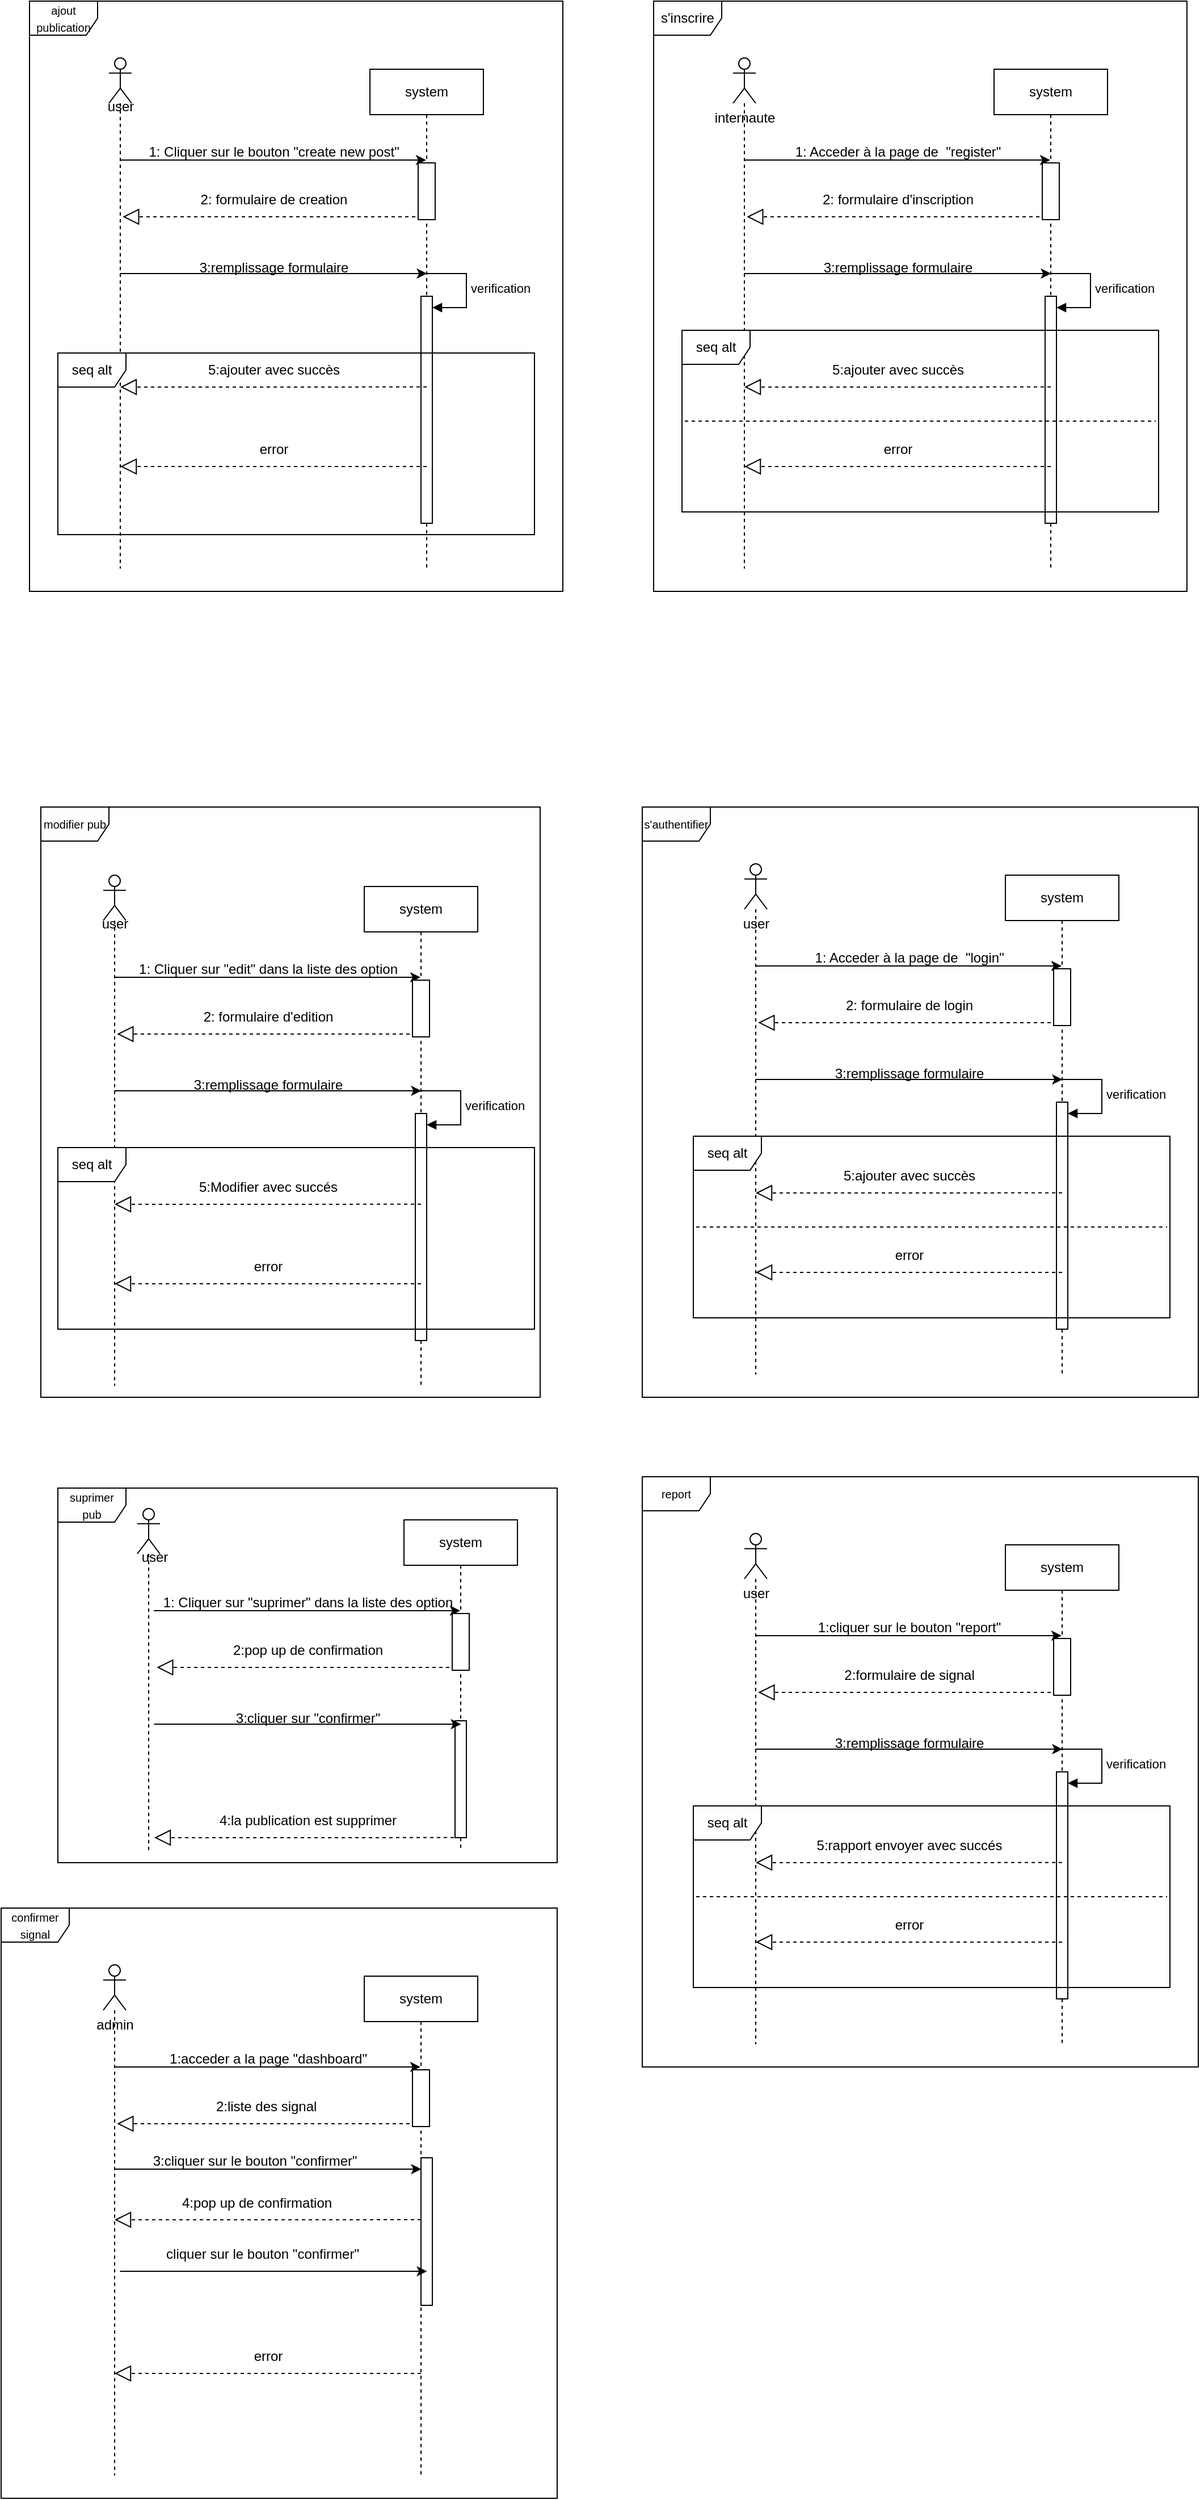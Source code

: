 <mxfile version="23.1.1" type="github">
  <diagram name="Page-1" id="2YBvvXClWsGukQMizWep">
    <mxGraphModel dx="2021" dy="508" grid="1" gridSize="10" guides="1" tooltips="1" connect="1" arrows="1" fold="1" page="1" pageScale="1" pageWidth="850" pageHeight="1100" math="0" shadow="0">
      <root>
        <mxCell id="0" />
        <mxCell id="1" parent="0" />
        <mxCell id="QtL66gHbMc1nn8fpmdVY-1" value="s&#39;inscrire" style="shape=umlFrame;whiteSpace=wrap;html=1;pointerEvents=0;" vertex="1" parent="1">
          <mxGeometry x="200" y="100" width="470" height="520" as="geometry" />
        </mxCell>
        <mxCell id="QtL66gHbMc1nn8fpmdVY-4" value="" style="shape=umlLifeline;perimeter=lifelinePerimeter;whiteSpace=wrap;html=1;container=1;dropTarget=0;collapsible=0;recursiveResize=0;outlineConnect=0;portConstraint=eastwest;newEdgeStyle={&quot;curved&quot;:0,&quot;rounded&quot;:0};participant=umlActor;size=40;" vertex="1" parent="1">
          <mxGeometry x="270" y="150" width="20" height="450" as="geometry" />
        </mxCell>
        <mxCell id="QtL66gHbMc1nn8fpmdVY-5" value="internaute" style="text;html=1;align=center;verticalAlign=middle;resizable=0;points=[];autosize=1;strokeColor=none;fillColor=none;" vertex="1" parent="1">
          <mxGeometry x="240" y="188" width="80" height="30" as="geometry" />
        </mxCell>
        <mxCell id="QtL66gHbMc1nn8fpmdVY-7" value="system" style="shape=umlLifeline;perimeter=lifelinePerimeter;whiteSpace=wrap;html=1;container=1;dropTarget=0;collapsible=0;recursiveResize=0;outlineConnect=0;portConstraint=eastwest;newEdgeStyle={&quot;curved&quot;:0,&quot;rounded&quot;:0};" vertex="1" parent="1">
          <mxGeometry x="500" y="160" width="100" height="440" as="geometry" />
        </mxCell>
        <mxCell id="QtL66gHbMc1nn8fpmdVY-24" value="" style="html=1;points=[[0,0,0,0,5],[0,1,0,0,-5],[1,0,0,0,5],[1,1,0,0,-5]];perimeter=orthogonalPerimeter;outlineConnect=0;targetShapes=umlLifeline;portConstraint=eastwest;newEdgeStyle={&quot;curved&quot;:0,&quot;rounded&quot;:0};" vertex="1" parent="QtL66gHbMc1nn8fpmdVY-7">
          <mxGeometry x="45" y="200" width="10" height="200" as="geometry" />
        </mxCell>
        <mxCell id="QtL66gHbMc1nn8fpmdVY-25" value="verification" style="html=1;align=left;spacingLeft=2;endArrow=block;rounded=0;edgeStyle=orthogonalEdgeStyle;curved=0;rounded=0;" edge="1" target="QtL66gHbMc1nn8fpmdVY-24" parent="QtL66gHbMc1nn8fpmdVY-7">
          <mxGeometry relative="1" as="geometry">
            <mxPoint x="50" y="180" as="sourcePoint" />
            <Array as="points">
              <mxPoint x="85" y="210" />
            </Array>
          </mxGeometry>
        </mxCell>
        <mxCell id="QtL66gHbMc1nn8fpmdVY-10" value="" style="whiteSpace=wrap;html=1;rotation=-90;" vertex="1" parent="1">
          <mxGeometry x="525" y="260" width="50" height="15" as="geometry" />
        </mxCell>
        <mxCell id="QtL66gHbMc1nn8fpmdVY-14" value="" style="endArrow=classic;html=1;rounded=0;" edge="1" parent="1" target="QtL66gHbMc1nn8fpmdVY-7">
          <mxGeometry width="50" height="50" relative="1" as="geometry">
            <mxPoint x="279.5" y="240" as="sourcePoint" />
            <mxPoint x="540" y="240" as="targetPoint" />
          </mxGeometry>
        </mxCell>
        <mxCell id="QtL66gHbMc1nn8fpmdVY-15" value="1: Acceder à la page de&amp;nbsp; &quot;register&quot;" style="text;html=1;align=center;verticalAlign=middle;resizable=0;points=[];autosize=1;strokeColor=none;fillColor=none;" vertex="1" parent="1">
          <mxGeometry x="315" y="218" width="200" height="30" as="geometry" />
        </mxCell>
        <mxCell id="QtL66gHbMc1nn8fpmdVY-16" value="" style="endArrow=block;dashed=1;endFill=0;endSize=12;html=1;rounded=0;" edge="1" parent="1">
          <mxGeometry width="160" relative="1" as="geometry">
            <mxPoint x="540" y="290" as="sourcePoint" />
            <mxPoint x="282.13" y="290" as="targetPoint" />
          </mxGeometry>
        </mxCell>
        <mxCell id="QtL66gHbMc1nn8fpmdVY-17" value="2: formulaire d&#39;inscription" style="text;html=1;align=center;verticalAlign=middle;resizable=0;points=[];autosize=1;strokeColor=none;fillColor=none;" vertex="1" parent="1">
          <mxGeometry x="335" y="260" width="160" height="30" as="geometry" />
        </mxCell>
        <mxCell id="QtL66gHbMc1nn8fpmdVY-18" value="" style="endArrow=classic;html=1;rounded=0;" edge="1" parent="1">
          <mxGeometry width="50" height="50" relative="1" as="geometry">
            <mxPoint x="279.75" y="340" as="sourcePoint" />
            <mxPoint x="550.25" y="340" as="targetPoint" />
          </mxGeometry>
        </mxCell>
        <mxCell id="QtL66gHbMc1nn8fpmdVY-19" value="3:remplissage formulaire" style="text;html=1;align=center;verticalAlign=middle;resizable=0;points=[];autosize=1;strokeColor=none;fillColor=none;" vertex="1" parent="1">
          <mxGeometry x="340" y="320" width="150" height="30" as="geometry" />
        </mxCell>
        <mxCell id="QtL66gHbMc1nn8fpmdVY-26" value="seq alt" style="shape=umlFrame;whiteSpace=wrap;html=1;pointerEvents=0;" vertex="1" parent="1">
          <mxGeometry x="225" y="390" width="420" height="160" as="geometry" />
        </mxCell>
        <mxCell id="QtL66gHbMc1nn8fpmdVY-28" value="" style="endArrow=block;dashed=1;endFill=0;endSize=12;html=1;rounded=0;exitX=0.5;exitY=0.458;exitDx=0;exitDy=0;exitPerimeter=0;" edge="1" parent="1">
          <mxGeometry width="160" relative="1" as="geometry">
            <mxPoint x="550" y="439.92" as="sourcePoint" />
            <mxPoint x="280" y="440" as="targetPoint" />
          </mxGeometry>
        </mxCell>
        <mxCell id="QtL66gHbMc1nn8fpmdVY-29" value="5:ajouter avec succès" style="text;html=1;align=center;verticalAlign=middle;resizable=0;points=[];autosize=1;strokeColor=none;fillColor=none;" vertex="1" parent="1">
          <mxGeometry x="345" y="410" width="140" height="30" as="geometry" />
        </mxCell>
        <mxCell id="QtL66gHbMc1nn8fpmdVY-38" value="" style="endArrow=none;dashed=1;html=1;rounded=0;entryX=0.999;entryY=0.677;entryDx=0;entryDy=0;entryPerimeter=0;" edge="1" parent="1">
          <mxGeometry width="50" height="50" relative="1" as="geometry">
            <mxPoint x="227.5" y="470" as="sourcePoint" />
            <mxPoint x="642.5" y="470" as="targetPoint" />
          </mxGeometry>
        </mxCell>
        <mxCell id="QtL66gHbMc1nn8fpmdVY-39" value="" style="endArrow=block;dashed=1;endFill=0;endSize=12;html=1;rounded=0;exitX=0.5;exitY=0.458;exitDx=0;exitDy=0;exitPerimeter=0;" edge="1" parent="1">
          <mxGeometry width="160" relative="1" as="geometry">
            <mxPoint x="550" y="510" as="sourcePoint" />
            <mxPoint x="280" y="510" as="targetPoint" />
          </mxGeometry>
        </mxCell>
        <mxCell id="QtL66gHbMc1nn8fpmdVY-40" value="error" style="text;html=1;align=center;verticalAlign=middle;resizable=0;points=[];autosize=1;strokeColor=none;fillColor=none;" vertex="1" parent="1">
          <mxGeometry x="390" y="480" width="50" height="30" as="geometry" />
        </mxCell>
        <mxCell id="QtL66gHbMc1nn8fpmdVY-42" value="&lt;font style=&quot;font-size: 10px;&quot;&gt;s&#39;authentifier&lt;/font&gt;" style="shape=umlFrame;whiteSpace=wrap;html=1;pointerEvents=0;" vertex="1" parent="1">
          <mxGeometry x="190" y="810" width="490" height="520" as="geometry" />
        </mxCell>
        <mxCell id="QtL66gHbMc1nn8fpmdVY-43" value="" style="shape=umlLifeline;perimeter=lifelinePerimeter;whiteSpace=wrap;html=1;container=1;dropTarget=0;collapsible=0;recursiveResize=0;outlineConnect=0;portConstraint=eastwest;newEdgeStyle={&quot;curved&quot;:0,&quot;rounded&quot;:0};participant=umlActor;size=40;" vertex="1" parent="1">
          <mxGeometry x="280" y="860" width="20" height="450" as="geometry" />
        </mxCell>
        <mxCell id="QtL66gHbMc1nn8fpmdVY-44" value="user" style="text;html=1;align=center;verticalAlign=middle;resizable=0;points=[];autosize=1;strokeColor=none;fillColor=none;" vertex="1" parent="1">
          <mxGeometry x="265" y="898" width="50" height="30" as="geometry" />
        </mxCell>
        <mxCell id="QtL66gHbMc1nn8fpmdVY-45" value="system" style="shape=umlLifeline;perimeter=lifelinePerimeter;whiteSpace=wrap;html=1;container=1;dropTarget=0;collapsible=0;recursiveResize=0;outlineConnect=0;portConstraint=eastwest;newEdgeStyle={&quot;curved&quot;:0,&quot;rounded&quot;:0};" vertex="1" parent="1">
          <mxGeometry x="510" y="870" width="100" height="440" as="geometry" />
        </mxCell>
        <mxCell id="QtL66gHbMc1nn8fpmdVY-46" value="" style="html=1;points=[[0,0,0,0,5],[0,1,0,0,-5],[1,0,0,0,5],[1,1,0,0,-5]];perimeter=orthogonalPerimeter;outlineConnect=0;targetShapes=umlLifeline;portConstraint=eastwest;newEdgeStyle={&quot;curved&quot;:0,&quot;rounded&quot;:0};" vertex="1" parent="QtL66gHbMc1nn8fpmdVY-45">
          <mxGeometry x="45" y="200" width="10" height="200" as="geometry" />
        </mxCell>
        <mxCell id="QtL66gHbMc1nn8fpmdVY-47" value="verification" style="html=1;align=left;spacingLeft=2;endArrow=block;rounded=0;edgeStyle=orthogonalEdgeStyle;curved=0;rounded=0;" edge="1" parent="QtL66gHbMc1nn8fpmdVY-45" target="QtL66gHbMc1nn8fpmdVY-46">
          <mxGeometry relative="1" as="geometry">
            <mxPoint x="50" y="180" as="sourcePoint" />
            <Array as="points">
              <mxPoint x="85" y="210" />
            </Array>
          </mxGeometry>
        </mxCell>
        <mxCell id="QtL66gHbMc1nn8fpmdVY-48" value="" style="whiteSpace=wrap;html=1;rotation=-90;" vertex="1" parent="1">
          <mxGeometry x="535" y="970" width="50" height="15" as="geometry" />
        </mxCell>
        <mxCell id="QtL66gHbMc1nn8fpmdVY-49" value="" style="endArrow=classic;html=1;rounded=0;" edge="1" parent="1" target="QtL66gHbMc1nn8fpmdVY-45">
          <mxGeometry width="50" height="50" relative="1" as="geometry">
            <mxPoint x="289.5" y="950" as="sourcePoint" />
            <mxPoint x="550" y="950" as="targetPoint" />
          </mxGeometry>
        </mxCell>
        <mxCell id="QtL66gHbMc1nn8fpmdVY-50" value="1: Acceder à la page de&amp;nbsp; &quot;login&quot;" style="text;html=1;align=center;verticalAlign=middle;resizable=0;points=[];autosize=1;strokeColor=none;fillColor=none;" vertex="1" parent="1">
          <mxGeometry x="330" y="928" width="190" height="30" as="geometry" />
        </mxCell>
        <mxCell id="QtL66gHbMc1nn8fpmdVY-51" value="" style="endArrow=block;dashed=1;endFill=0;endSize=12;html=1;rounded=0;" edge="1" parent="1">
          <mxGeometry width="160" relative="1" as="geometry">
            <mxPoint x="550" y="1000" as="sourcePoint" />
            <mxPoint x="292.13" y="1000" as="targetPoint" />
          </mxGeometry>
        </mxCell>
        <mxCell id="QtL66gHbMc1nn8fpmdVY-52" value="2: formulaire de login" style="text;html=1;align=center;verticalAlign=middle;resizable=0;points=[];autosize=1;strokeColor=none;fillColor=none;" vertex="1" parent="1">
          <mxGeometry x="355" y="970" width="140" height="30" as="geometry" />
        </mxCell>
        <mxCell id="QtL66gHbMc1nn8fpmdVY-53" value="" style="endArrow=classic;html=1;rounded=0;" edge="1" parent="1">
          <mxGeometry width="50" height="50" relative="1" as="geometry">
            <mxPoint x="289.75" y="1050" as="sourcePoint" />
            <mxPoint x="560.25" y="1050" as="targetPoint" />
          </mxGeometry>
        </mxCell>
        <mxCell id="QtL66gHbMc1nn8fpmdVY-54" value="3:remplissage formulaire" style="text;html=1;align=center;verticalAlign=middle;resizable=0;points=[];autosize=1;strokeColor=none;fillColor=none;" vertex="1" parent="1">
          <mxGeometry x="350" y="1030" width="150" height="30" as="geometry" />
        </mxCell>
        <mxCell id="QtL66gHbMc1nn8fpmdVY-55" value="seq alt" style="shape=umlFrame;whiteSpace=wrap;html=1;pointerEvents=0;" vertex="1" parent="1">
          <mxGeometry x="235" y="1100" width="420" height="160" as="geometry" />
        </mxCell>
        <mxCell id="QtL66gHbMc1nn8fpmdVY-56" value="" style="endArrow=block;dashed=1;endFill=0;endSize=12;html=1;rounded=0;exitX=0.5;exitY=0.458;exitDx=0;exitDy=0;exitPerimeter=0;" edge="1" parent="1">
          <mxGeometry width="160" relative="1" as="geometry">
            <mxPoint x="560" y="1149.92" as="sourcePoint" />
            <mxPoint x="290" y="1150" as="targetPoint" />
          </mxGeometry>
        </mxCell>
        <mxCell id="QtL66gHbMc1nn8fpmdVY-57" value="5:ajouter avec succès" style="text;html=1;align=center;verticalAlign=middle;resizable=0;points=[];autosize=1;strokeColor=none;fillColor=none;" vertex="1" parent="1">
          <mxGeometry x="355" y="1120" width="140" height="30" as="geometry" />
        </mxCell>
        <mxCell id="QtL66gHbMc1nn8fpmdVY-58" value="" style="endArrow=none;dashed=1;html=1;rounded=0;entryX=0.999;entryY=0.677;entryDx=0;entryDy=0;entryPerimeter=0;" edge="1" parent="1">
          <mxGeometry width="50" height="50" relative="1" as="geometry">
            <mxPoint x="237.5" y="1180" as="sourcePoint" />
            <mxPoint x="652.5" y="1180" as="targetPoint" />
          </mxGeometry>
        </mxCell>
        <mxCell id="QtL66gHbMc1nn8fpmdVY-59" value="" style="endArrow=block;dashed=1;endFill=0;endSize=12;html=1;rounded=0;exitX=0.5;exitY=0.458;exitDx=0;exitDy=0;exitPerimeter=0;" edge="1" parent="1">
          <mxGeometry width="160" relative="1" as="geometry">
            <mxPoint x="560" y="1220" as="sourcePoint" />
            <mxPoint x="290" y="1220" as="targetPoint" />
          </mxGeometry>
        </mxCell>
        <mxCell id="QtL66gHbMc1nn8fpmdVY-60" value="error" style="text;html=1;align=center;verticalAlign=middle;resizable=0;points=[];autosize=1;strokeColor=none;fillColor=none;" vertex="1" parent="1">
          <mxGeometry x="400" y="1190" width="50" height="30" as="geometry" />
        </mxCell>
        <mxCell id="QtL66gHbMc1nn8fpmdVY-81" value="&lt;font style=&quot;font-size: 10px;&quot;&gt;ajout publication&lt;/font&gt;" style="shape=umlFrame;whiteSpace=wrap;html=1;pointerEvents=0;" vertex="1" parent="1">
          <mxGeometry x="-350" y="100" width="470" height="520" as="geometry" />
        </mxCell>
        <mxCell id="QtL66gHbMc1nn8fpmdVY-82" value="" style="shape=umlLifeline;perimeter=lifelinePerimeter;whiteSpace=wrap;html=1;container=1;dropTarget=0;collapsible=0;recursiveResize=0;outlineConnect=0;portConstraint=eastwest;newEdgeStyle={&quot;curved&quot;:0,&quot;rounded&quot;:0};participant=umlActor;size=40;" vertex="1" parent="1">
          <mxGeometry x="-280" y="150" width="20" height="450" as="geometry" />
        </mxCell>
        <mxCell id="QtL66gHbMc1nn8fpmdVY-83" value="user" style="text;html=1;align=center;verticalAlign=middle;resizable=0;points=[];autosize=1;strokeColor=none;fillColor=none;" vertex="1" parent="1">
          <mxGeometry x="-295" y="178" width="50" height="30" as="geometry" />
        </mxCell>
        <mxCell id="QtL66gHbMc1nn8fpmdVY-84" value="system" style="shape=umlLifeline;perimeter=lifelinePerimeter;whiteSpace=wrap;html=1;container=1;dropTarget=0;collapsible=0;recursiveResize=0;outlineConnect=0;portConstraint=eastwest;newEdgeStyle={&quot;curved&quot;:0,&quot;rounded&quot;:0};" vertex="1" parent="1">
          <mxGeometry x="-50" y="160" width="100" height="440" as="geometry" />
        </mxCell>
        <mxCell id="QtL66gHbMc1nn8fpmdVY-85" value="" style="html=1;points=[[0,0,0,0,5],[0,1,0,0,-5],[1,0,0,0,5],[1,1,0,0,-5]];perimeter=orthogonalPerimeter;outlineConnect=0;targetShapes=umlLifeline;portConstraint=eastwest;newEdgeStyle={&quot;curved&quot;:0,&quot;rounded&quot;:0};" vertex="1" parent="QtL66gHbMc1nn8fpmdVY-84">
          <mxGeometry x="45" y="200" width="10" height="200" as="geometry" />
        </mxCell>
        <mxCell id="QtL66gHbMc1nn8fpmdVY-86" value="verification" style="html=1;align=left;spacingLeft=2;endArrow=block;rounded=0;edgeStyle=orthogonalEdgeStyle;curved=0;rounded=0;" edge="1" parent="QtL66gHbMc1nn8fpmdVY-84" target="QtL66gHbMc1nn8fpmdVY-85">
          <mxGeometry relative="1" as="geometry">
            <mxPoint x="50" y="180" as="sourcePoint" />
            <Array as="points">
              <mxPoint x="85" y="210" />
            </Array>
          </mxGeometry>
        </mxCell>
        <mxCell id="QtL66gHbMc1nn8fpmdVY-87" value="" style="whiteSpace=wrap;html=1;rotation=-90;" vertex="1" parent="1">
          <mxGeometry x="-25" y="260" width="50" height="15" as="geometry" />
        </mxCell>
        <mxCell id="QtL66gHbMc1nn8fpmdVY-88" value="" style="endArrow=classic;html=1;rounded=0;" edge="1" parent="1" target="QtL66gHbMc1nn8fpmdVY-84">
          <mxGeometry width="50" height="50" relative="1" as="geometry">
            <mxPoint x="-270.5" y="240" as="sourcePoint" />
            <mxPoint x="-10" y="240" as="targetPoint" />
          </mxGeometry>
        </mxCell>
        <mxCell id="QtL66gHbMc1nn8fpmdVY-89" value="1: Cliquer sur le bouton &quot;create new post&quot;" style="text;html=1;align=center;verticalAlign=middle;resizable=0;points=[];autosize=1;strokeColor=none;fillColor=none;" vertex="1" parent="1">
          <mxGeometry x="-255" y="218" width="240" height="30" as="geometry" />
        </mxCell>
        <mxCell id="QtL66gHbMc1nn8fpmdVY-90" value="" style="endArrow=block;dashed=1;endFill=0;endSize=12;html=1;rounded=0;" edge="1" parent="1">
          <mxGeometry width="160" relative="1" as="geometry">
            <mxPoint x="-10" y="290" as="sourcePoint" />
            <mxPoint x="-267.87" y="290" as="targetPoint" />
          </mxGeometry>
        </mxCell>
        <mxCell id="QtL66gHbMc1nn8fpmdVY-91" value="2: formulaire de creation" style="text;html=1;align=center;verticalAlign=middle;resizable=0;points=[];autosize=1;strokeColor=none;fillColor=none;" vertex="1" parent="1">
          <mxGeometry x="-210" y="260" width="150" height="30" as="geometry" />
        </mxCell>
        <mxCell id="QtL66gHbMc1nn8fpmdVY-92" value="" style="endArrow=classic;html=1;rounded=0;" edge="1" parent="1">
          <mxGeometry width="50" height="50" relative="1" as="geometry">
            <mxPoint x="-270.25" y="340" as="sourcePoint" />
            <mxPoint x="0.25" y="340" as="targetPoint" />
          </mxGeometry>
        </mxCell>
        <mxCell id="QtL66gHbMc1nn8fpmdVY-93" value="3:remplissage formulaire" style="text;html=1;align=center;verticalAlign=middle;resizable=0;points=[];autosize=1;strokeColor=none;fillColor=none;" vertex="1" parent="1">
          <mxGeometry x="-210" y="320" width="150" height="30" as="geometry" />
        </mxCell>
        <mxCell id="QtL66gHbMc1nn8fpmdVY-94" value="" style="endArrow=block;dashed=1;endFill=0;endSize=12;html=1;rounded=0;exitX=0.5;exitY=0.458;exitDx=0;exitDy=0;exitPerimeter=0;" edge="1" parent="1">
          <mxGeometry width="160" relative="1" as="geometry">
            <mxPoint y="439.92" as="sourcePoint" />
            <mxPoint x="-270" y="440" as="targetPoint" />
          </mxGeometry>
        </mxCell>
        <mxCell id="QtL66gHbMc1nn8fpmdVY-95" value="5:ajouter avec succès" style="text;html=1;align=center;verticalAlign=middle;resizable=0;points=[];autosize=1;strokeColor=none;fillColor=none;" vertex="1" parent="1">
          <mxGeometry x="-205" y="410" width="140" height="30" as="geometry" />
        </mxCell>
        <mxCell id="QtL66gHbMc1nn8fpmdVY-96" value="" style="endArrow=block;dashed=1;endFill=0;endSize=12;html=1;rounded=0;exitX=0.5;exitY=0.458;exitDx=0;exitDy=0;exitPerimeter=0;" edge="1" parent="1">
          <mxGeometry width="160" relative="1" as="geometry">
            <mxPoint y="510" as="sourcePoint" />
            <mxPoint x="-270" y="510" as="targetPoint" />
          </mxGeometry>
        </mxCell>
        <mxCell id="QtL66gHbMc1nn8fpmdVY-97" value="error" style="text;html=1;align=center;verticalAlign=middle;resizable=0;points=[];autosize=1;strokeColor=none;fillColor=none;" vertex="1" parent="1">
          <mxGeometry x="-160" y="480" width="50" height="30" as="geometry" />
        </mxCell>
        <mxCell id="QtL66gHbMc1nn8fpmdVY-98" value="&lt;span style=&quot;font-size: 10px;&quot;&gt;modifier pub&lt;/span&gt;" style="shape=umlFrame;whiteSpace=wrap;html=1;pointerEvents=0;" vertex="1" parent="1">
          <mxGeometry x="-340" y="810" width="440" height="520" as="geometry" />
        </mxCell>
        <mxCell id="QtL66gHbMc1nn8fpmdVY-99" value="" style="shape=umlLifeline;perimeter=lifelinePerimeter;whiteSpace=wrap;html=1;container=1;dropTarget=0;collapsible=0;recursiveResize=0;outlineConnect=0;portConstraint=eastwest;newEdgeStyle={&quot;curved&quot;:0,&quot;rounded&quot;:0};participant=umlActor;size=40;" vertex="1" parent="1">
          <mxGeometry x="-285" y="870" width="20" height="450" as="geometry" />
        </mxCell>
        <mxCell id="QtL66gHbMc1nn8fpmdVY-100" value="user" style="text;html=1;align=center;verticalAlign=middle;resizable=0;points=[];autosize=1;strokeColor=none;fillColor=none;" vertex="1" parent="1">
          <mxGeometry x="-300" y="898" width="50" height="30" as="geometry" />
        </mxCell>
        <mxCell id="QtL66gHbMc1nn8fpmdVY-101" value="system" style="shape=umlLifeline;perimeter=lifelinePerimeter;whiteSpace=wrap;html=1;container=1;dropTarget=0;collapsible=0;recursiveResize=0;outlineConnect=0;portConstraint=eastwest;newEdgeStyle={&quot;curved&quot;:0,&quot;rounded&quot;:0};" vertex="1" parent="1">
          <mxGeometry x="-55" y="880" width="100" height="440" as="geometry" />
        </mxCell>
        <mxCell id="QtL66gHbMc1nn8fpmdVY-102" value="" style="html=1;points=[[0,0,0,0,5],[0,1,0,0,-5],[1,0,0,0,5],[1,1,0,0,-5]];perimeter=orthogonalPerimeter;outlineConnect=0;targetShapes=umlLifeline;portConstraint=eastwest;newEdgeStyle={&quot;curved&quot;:0,&quot;rounded&quot;:0};" vertex="1" parent="QtL66gHbMc1nn8fpmdVY-101">
          <mxGeometry x="45" y="200" width="10" height="200" as="geometry" />
        </mxCell>
        <mxCell id="QtL66gHbMc1nn8fpmdVY-103" value="verification" style="html=1;align=left;spacingLeft=2;endArrow=block;rounded=0;edgeStyle=orthogonalEdgeStyle;curved=0;rounded=0;" edge="1" parent="QtL66gHbMc1nn8fpmdVY-101" target="QtL66gHbMc1nn8fpmdVY-102">
          <mxGeometry relative="1" as="geometry">
            <mxPoint x="50" y="180" as="sourcePoint" />
            <Array as="points">
              <mxPoint x="85" y="210" />
            </Array>
          </mxGeometry>
        </mxCell>
        <mxCell id="QtL66gHbMc1nn8fpmdVY-104" value="" style="whiteSpace=wrap;html=1;rotation=-90;" vertex="1" parent="1">
          <mxGeometry x="-30" y="980" width="50" height="15" as="geometry" />
        </mxCell>
        <mxCell id="QtL66gHbMc1nn8fpmdVY-105" value="" style="endArrow=classic;html=1;rounded=0;" edge="1" parent="1" target="QtL66gHbMc1nn8fpmdVY-101">
          <mxGeometry width="50" height="50" relative="1" as="geometry">
            <mxPoint x="-275.5" y="960" as="sourcePoint" />
            <mxPoint x="-15" y="960" as="targetPoint" />
          </mxGeometry>
        </mxCell>
        <mxCell id="QtL66gHbMc1nn8fpmdVY-106" value="1: Cliquer sur &quot;edit&quot; dans la liste des option" style="text;html=1;align=center;verticalAlign=middle;resizable=0;points=[];autosize=1;strokeColor=none;fillColor=none;" vertex="1" parent="1">
          <mxGeometry x="-265" y="938" width="250" height="30" as="geometry" />
        </mxCell>
        <mxCell id="QtL66gHbMc1nn8fpmdVY-107" value="" style="endArrow=block;dashed=1;endFill=0;endSize=12;html=1;rounded=0;" edge="1" parent="1">
          <mxGeometry width="160" relative="1" as="geometry">
            <mxPoint x="-15" y="1010" as="sourcePoint" />
            <mxPoint x="-272.87" y="1010" as="targetPoint" />
          </mxGeometry>
        </mxCell>
        <mxCell id="QtL66gHbMc1nn8fpmdVY-108" value="2: formulaire d&#39;edition" style="text;html=1;align=center;verticalAlign=middle;resizable=0;points=[];autosize=1;strokeColor=none;fillColor=none;" vertex="1" parent="1">
          <mxGeometry x="-210" y="980" width="140" height="30" as="geometry" />
        </mxCell>
        <mxCell id="QtL66gHbMc1nn8fpmdVY-109" value="" style="endArrow=classic;html=1;rounded=0;" edge="1" parent="1">
          <mxGeometry width="50" height="50" relative="1" as="geometry">
            <mxPoint x="-275.25" y="1060" as="sourcePoint" />
            <mxPoint x="-4.75" y="1060" as="targetPoint" />
          </mxGeometry>
        </mxCell>
        <mxCell id="QtL66gHbMc1nn8fpmdVY-110" value="3:remplissage formulaire" style="text;html=1;align=center;verticalAlign=middle;resizable=0;points=[];autosize=1;strokeColor=none;fillColor=none;" vertex="1" parent="1">
          <mxGeometry x="-215" y="1040" width="150" height="30" as="geometry" />
        </mxCell>
        <mxCell id="QtL66gHbMc1nn8fpmdVY-111" value="" style="endArrow=block;dashed=1;endFill=0;endSize=12;html=1;rounded=0;exitX=0.5;exitY=0.458;exitDx=0;exitDy=0;exitPerimeter=0;" edge="1" parent="1">
          <mxGeometry width="160" relative="1" as="geometry">
            <mxPoint x="-5" y="1159.92" as="sourcePoint" />
            <mxPoint x="-275" y="1160" as="targetPoint" />
          </mxGeometry>
        </mxCell>
        <mxCell id="QtL66gHbMc1nn8fpmdVY-112" value="5:Modifier avec succés" style="text;html=1;align=center;verticalAlign=middle;resizable=0;points=[];autosize=1;strokeColor=none;fillColor=none;" vertex="1" parent="1">
          <mxGeometry x="-215" y="1130" width="150" height="30" as="geometry" />
        </mxCell>
        <mxCell id="QtL66gHbMc1nn8fpmdVY-113" value="" style="endArrow=block;dashed=1;endFill=0;endSize=12;html=1;rounded=0;exitX=0.5;exitY=0.458;exitDx=0;exitDy=0;exitPerimeter=0;" edge="1" parent="1">
          <mxGeometry width="160" relative="1" as="geometry">
            <mxPoint x="-5" y="1230" as="sourcePoint" />
            <mxPoint x="-275" y="1230" as="targetPoint" />
          </mxGeometry>
        </mxCell>
        <mxCell id="QtL66gHbMc1nn8fpmdVY-114" value="error" style="text;html=1;align=center;verticalAlign=middle;resizable=0;points=[];autosize=1;strokeColor=none;fillColor=none;" vertex="1" parent="1">
          <mxGeometry x="-165" y="1200" width="50" height="30" as="geometry" />
        </mxCell>
        <mxCell id="QtL66gHbMc1nn8fpmdVY-133" value="&lt;font style=&quot;font-size: 10px;&quot;&gt;suprimer pub&lt;/font&gt;" style="shape=umlFrame;whiteSpace=wrap;html=1;pointerEvents=0;" vertex="1" parent="1">
          <mxGeometry x="-325" y="1410" width="440" height="330" as="geometry" />
        </mxCell>
        <mxCell id="QtL66gHbMc1nn8fpmdVY-134" value="" style="shape=umlLifeline;perimeter=lifelinePerimeter;whiteSpace=wrap;html=1;container=1;dropTarget=0;collapsible=0;recursiveResize=0;outlineConnect=0;portConstraint=eastwest;newEdgeStyle={&quot;curved&quot;:0,&quot;rounded&quot;:0};participant=umlActor;size=40;" vertex="1" parent="1">
          <mxGeometry x="-255" y="1428" width="20" height="302" as="geometry" />
        </mxCell>
        <mxCell id="QtL66gHbMc1nn8fpmdVY-135" value="user" style="text;html=1;align=center;verticalAlign=middle;resizable=0;points=[];autosize=1;strokeColor=none;fillColor=none;" vertex="1" parent="1">
          <mxGeometry x="-265" y="1456" width="50" height="30" as="geometry" />
        </mxCell>
        <mxCell id="QtL66gHbMc1nn8fpmdVY-136" value="system" style="shape=umlLifeline;perimeter=lifelinePerimeter;whiteSpace=wrap;html=1;container=1;dropTarget=0;collapsible=0;recursiveResize=0;outlineConnect=0;portConstraint=eastwest;newEdgeStyle={&quot;curved&quot;:0,&quot;rounded&quot;:0};" vertex="1" parent="1">
          <mxGeometry x="-20" y="1438" width="100" height="292" as="geometry" />
        </mxCell>
        <mxCell id="QtL66gHbMc1nn8fpmdVY-137" value="" style="html=1;points=[[0,0,0,0,5],[0,1,0,0,-5],[1,0,0,0,5],[1,1,0,0,-5]];perimeter=orthogonalPerimeter;outlineConnect=0;targetShapes=umlLifeline;portConstraint=eastwest;newEdgeStyle={&quot;curved&quot;:0,&quot;rounded&quot;:0};" vertex="1" parent="QtL66gHbMc1nn8fpmdVY-136">
          <mxGeometry x="45" y="177" width="10" height="103" as="geometry" />
        </mxCell>
        <mxCell id="QtL66gHbMc1nn8fpmdVY-139" value="" style="whiteSpace=wrap;html=1;rotation=-90;" vertex="1" parent="1">
          <mxGeometry x="5" y="1538" width="50" height="15" as="geometry" />
        </mxCell>
        <mxCell id="QtL66gHbMc1nn8fpmdVY-140" value="" style="endArrow=classic;html=1;rounded=0;" edge="1" parent="1" target="QtL66gHbMc1nn8fpmdVY-136">
          <mxGeometry width="50" height="50" relative="1" as="geometry">
            <mxPoint x="-240.5" y="1518" as="sourcePoint" />
            <mxPoint x="20" y="1518" as="targetPoint" />
          </mxGeometry>
        </mxCell>
        <mxCell id="QtL66gHbMc1nn8fpmdVY-141" value="1: Cliquer sur &quot;suprimer&quot; dans la liste des option" style="text;html=1;align=center;verticalAlign=middle;resizable=0;points=[];autosize=1;strokeColor=none;fillColor=none;" vertex="1" parent="1">
          <mxGeometry x="-245" y="1496" width="280" height="30" as="geometry" />
        </mxCell>
        <mxCell id="QtL66gHbMc1nn8fpmdVY-142" value="" style="endArrow=block;dashed=1;endFill=0;endSize=12;html=1;rounded=0;" edge="1" parent="1">
          <mxGeometry width="160" relative="1" as="geometry">
            <mxPoint x="20" y="1568" as="sourcePoint" />
            <mxPoint x="-237.87" y="1568" as="targetPoint" />
          </mxGeometry>
        </mxCell>
        <mxCell id="QtL66gHbMc1nn8fpmdVY-143" value="2:pop up de confirmation" style="text;html=1;align=center;verticalAlign=middle;resizable=0;points=[];autosize=1;strokeColor=none;fillColor=none;" vertex="1" parent="1">
          <mxGeometry x="-185" y="1538" width="160" height="30" as="geometry" />
        </mxCell>
        <mxCell id="QtL66gHbMc1nn8fpmdVY-144" value="" style="endArrow=classic;html=1;rounded=0;" edge="1" parent="1">
          <mxGeometry width="50" height="50" relative="1" as="geometry">
            <mxPoint x="-240.25" y="1618" as="sourcePoint" />
            <mxPoint x="30.25" y="1618" as="targetPoint" />
          </mxGeometry>
        </mxCell>
        <mxCell id="QtL66gHbMc1nn8fpmdVY-145" value="3:cliquer sur &quot;confirmer&quot;" style="text;html=1;align=center;verticalAlign=middle;resizable=0;points=[];autosize=1;strokeColor=none;fillColor=none;" vertex="1" parent="1">
          <mxGeometry x="-180" y="1598" width="150" height="30" as="geometry" />
        </mxCell>
        <mxCell id="QtL66gHbMc1nn8fpmdVY-146" value="" style="endArrow=block;dashed=1;endFill=0;endSize=12;html=1;rounded=0;exitX=0.5;exitY=0.458;exitDx=0;exitDy=0;exitPerimeter=0;" edge="1" parent="1">
          <mxGeometry width="160" relative="1" as="geometry">
            <mxPoint x="30" y="1717.92" as="sourcePoint" />
            <mxPoint x="-240" y="1718" as="targetPoint" />
          </mxGeometry>
        </mxCell>
        <mxCell id="QtL66gHbMc1nn8fpmdVY-147" value="4:la publication est supprimer" style="text;html=1;align=center;verticalAlign=middle;resizable=0;points=[];autosize=1;strokeColor=none;fillColor=none;" vertex="1" parent="1">
          <mxGeometry x="-195" y="1688" width="180" height="30" as="geometry" />
        </mxCell>
        <mxCell id="QtL66gHbMc1nn8fpmdVY-150" value="seq alt" style="shape=umlFrame;whiteSpace=wrap;html=1;pointerEvents=0;" vertex="1" parent="1">
          <mxGeometry x="-325" y="1110" width="420" height="160" as="geometry" />
        </mxCell>
        <mxCell id="QtL66gHbMc1nn8fpmdVY-152" value="seq alt" style="shape=umlFrame;whiteSpace=wrap;html=1;pointerEvents=0;" vertex="1" parent="1">
          <mxGeometry x="-325" y="410" width="420" height="160" as="geometry" />
        </mxCell>
        <mxCell id="QtL66gHbMc1nn8fpmdVY-149" value="error" style="text;html=1;align=center;verticalAlign=middle;resizable=0;points=[];autosize=1;strokeColor=none;fillColor=none;" vertex="1" parent="1">
          <mxGeometry x="400" y="1780" width="50" height="30" as="geometry" />
        </mxCell>
        <mxCell id="QtL66gHbMc1nn8fpmdVY-167" value="&lt;font style=&quot;font-size: 10px;&quot;&gt;report&lt;/font&gt;" style="shape=umlFrame;whiteSpace=wrap;html=1;pointerEvents=0;" vertex="1" parent="1">
          <mxGeometry x="190" y="1400" width="490" height="520" as="geometry" />
        </mxCell>
        <mxCell id="QtL66gHbMc1nn8fpmdVY-168" value="" style="shape=umlLifeline;perimeter=lifelinePerimeter;whiteSpace=wrap;html=1;container=1;dropTarget=0;collapsible=0;recursiveResize=0;outlineConnect=0;portConstraint=eastwest;newEdgeStyle={&quot;curved&quot;:0,&quot;rounded&quot;:0};participant=umlActor;size=40;" vertex="1" parent="1">
          <mxGeometry x="280" y="1450" width="20" height="450" as="geometry" />
        </mxCell>
        <mxCell id="QtL66gHbMc1nn8fpmdVY-169" value="user" style="text;html=1;align=center;verticalAlign=middle;resizable=0;points=[];autosize=1;strokeColor=none;fillColor=none;" vertex="1" parent="1">
          <mxGeometry x="265" y="1488" width="50" height="30" as="geometry" />
        </mxCell>
        <mxCell id="QtL66gHbMc1nn8fpmdVY-170" value="system" style="shape=umlLifeline;perimeter=lifelinePerimeter;whiteSpace=wrap;html=1;container=1;dropTarget=0;collapsible=0;recursiveResize=0;outlineConnect=0;portConstraint=eastwest;newEdgeStyle={&quot;curved&quot;:0,&quot;rounded&quot;:0};" vertex="1" parent="1">
          <mxGeometry x="510" y="1460" width="100" height="440" as="geometry" />
        </mxCell>
        <mxCell id="QtL66gHbMc1nn8fpmdVY-171" value="" style="html=1;points=[[0,0,0,0,5],[0,1,0,0,-5],[1,0,0,0,5],[1,1,0,0,-5]];perimeter=orthogonalPerimeter;outlineConnect=0;targetShapes=umlLifeline;portConstraint=eastwest;newEdgeStyle={&quot;curved&quot;:0,&quot;rounded&quot;:0};" vertex="1" parent="QtL66gHbMc1nn8fpmdVY-170">
          <mxGeometry x="45" y="200" width="10" height="200" as="geometry" />
        </mxCell>
        <mxCell id="QtL66gHbMc1nn8fpmdVY-172" value="verification" style="html=1;align=left;spacingLeft=2;endArrow=block;rounded=0;edgeStyle=orthogonalEdgeStyle;curved=0;rounded=0;" edge="1" parent="QtL66gHbMc1nn8fpmdVY-170" target="QtL66gHbMc1nn8fpmdVY-171">
          <mxGeometry relative="1" as="geometry">
            <mxPoint x="50" y="180" as="sourcePoint" />
            <Array as="points">
              <mxPoint x="85" y="210" />
            </Array>
          </mxGeometry>
        </mxCell>
        <mxCell id="QtL66gHbMc1nn8fpmdVY-173" value="" style="whiteSpace=wrap;html=1;rotation=-90;" vertex="1" parent="1">
          <mxGeometry x="535" y="1560" width="50" height="15" as="geometry" />
        </mxCell>
        <mxCell id="QtL66gHbMc1nn8fpmdVY-174" value="" style="endArrow=classic;html=1;rounded=0;" edge="1" parent="1" target="QtL66gHbMc1nn8fpmdVY-170">
          <mxGeometry width="50" height="50" relative="1" as="geometry">
            <mxPoint x="289.5" y="1540" as="sourcePoint" />
            <mxPoint x="550" y="1540" as="targetPoint" />
          </mxGeometry>
        </mxCell>
        <mxCell id="QtL66gHbMc1nn8fpmdVY-175" value="1:cliquer sur le bouton &quot;report&quot;" style="text;html=1;align=center;verticalAlign=middle;resizable=0;points=[];autosize=1;strokeColor=none;fillColor=none;" vertex="1" parent="1">
          <mxGeometry x="335" y="1518" width="180" height="30" as="geometry" />
        </mxCell>
        <mxCell id="QtL66gHbMc1nn8fpmdVY-176" value="" style="endArrow=block;dashed=1;endFill=0;endSize=12;html=1;rounded=0;" edge="1" parent="1">
          <mxGeometry width="160" relative="1" as="geometry">
            <mxPoint x="550" y="1590" as="sourcePoint" />
            <mxPoint x="292.13" y="1590" as="targetPoint" />
          </mxGeometry>
        </mxCell>
        <mxCell id="QtL66gHbMc1nn8fpmdVY-177" value="2:formulaire de signal" style="text;html=1;align=center;verticalAlign=middle;resizable=0;points=[];autosize=1;strokeColor=none;fillColor=none;" vertex="1" parent="1">
          <mxGeometry x="355" y="1560" width="140" height="30" as="geometry" />
        </mxCell>
        <mxCell id="QtL66gHbMc1nn8fpmdVY-178" value="" style="endArrow=classic;html=1;rounded=0;" edge="1" parent="1">
          <mxGeometry width="50" height="50" relative="1" as="geometry">
            <mxPoint x="289.75" y="1640" as="sourcePoint" />
            <mxPoint x="560.25" y="1640" as="targetPoint" />
          </mxGeometry>
        </mxCell>
        <mxCell id="QtL66gHbMc1nn8fpmdVY-179" value="3:remplissage formulaire" style="text;html=1;align=center;verticalAlign=middle;resizable=0;points=[];autosize=1;strokeColor=none;fillColor=none;" vertex="1" parent="1">
          <mxGeometry x="350" y="1620" width="150" height="30" as="geometry" />
        </mxCell>
        <mxCell id="QtL66gHbMc1nn8fpmdVY-180" value="seq alt" style="shape=umlFrame;whiteSpace=wrap;html=1;pointerEvents=0;" vertex="1" parent="1">
          <mxGeometry x="235" y="1690" width="420" height="160" as="geometry" />
        </mxCell>
        <mxCell id="QtL66gHbMc1nn8fpmdVY-181" value="" style="endArrow=block;dashed=1;endFill=0;endSize=12;html=1;rounded=0;exitX=0.5;exitY=0.458;exitDx=0;exitDy=0;exitPerimeter=0;" edge="1" parent="1">
          <mxGeometry width="160" relative="1" as="geometry">
            <mxPoint x="560" y="1739.92" as="sourcePoint" />
            <mxPoint x="290" y="1740" as="targetPoint" />
          </mxGeometry>
        </mxCell>
        <mxCell id="QtL66gHbMc1nn8fpmdVY-182" value="5:rapport envoyer avec succés" style="text;html=1;align=center;verticalAlign=middle;resizable=0;points=[];autosize=1;strokeColor=none;fillColor=none;" vertex="1" parent="1">
          <mxGeometry x="330" y="1710" width="190" height="30" as="geometry" />
        </mxCell>
        <mxCell id="QtL66gHbMc1nn8fpmdVY-183" value="" style="endArrow=none;dashed=1;html=1;rounded=0;entryX=0.999;entryY=0.677;entryDx=0;entryDy=0;entryPerimeter=0;" edge="1" parent="1">
          <mxGeometry width="50" height="50" relative="1" as="geometry">
            <mxPoint x="237.5" y="1770" as="sourcePoint" />
            <mxPoint x="652.5" y="1770" as="targetPoint" />
          </mxGeometry>
        </mxCell>
        <mxCell id="QtL66gHbMc1nn8fpmdVY-184" value="" style="endArrow=block;dashed=1;endFill=0;endSize=12;html=1;rounded=0;exitX=0.5;exitY=0.458;exitDx=0;exitDy=0;exitPerimeter=0;" edge="1" parent="1">
          <mxGeometry width="160" relative="1" as="geometry">
            <mxPoint x="560" y="1810" as="sourcePoint" />
            <mxPoint x="290" y="1810" as="targetPoint" />
          </mxGeometry>
        </mxCell>
        <mxCell id="QtL66gHbMc1nn8fpmdVY-186" value="&lt;span style=&quot;font-size: 10px;&quot;&gt;confirmer signal&lt;/span&gt;" style="shape=umlFrame;whiteSpace=wrap;html=1;pointerEvents=0;" vertex="1" parent="1">
          <mxGeometry x="-375" y="1780" width="490" height="520" as="geometry" />
        </mxCell>
        <mxCell id="QtL66gHbMc1nn8fpmdVY-187" value="" style="shape=umlLifeline;perimeter=lifelinePerimeter;whiteSpace=wrap;html=1;container=1;dropTarget=0;collapsible=0;recursiveResize=0;outlineConnect=0;portConstraint=eastwest;newEdgeStyle={&quot;curved&quot;:0,&quot;rounded&quot;:0};participant=umlActor;size=40;" vertex="1" parent="1">
          <mxGeometry x="-285" y="1830" width="20" height="450" as="geometry" />
        </mxCell>
        <mxCell id="QtL66gHbMc1nn8fpmdVY-188" value="admin" style="text;html=1;align=center;verticalAlign=middle;resizable=0;points=[];autosize=1;strokeColor=none;fillColor=none;" vertex="1" parent="1">
          <mxGeometry x="-305" y="1868" width="60" height="30" as="geometry" />
        </mxCell>
        <mxCell id="QtL66gHbMc1nn8fpmdVY-189" value="system" style="shape=umlLifeline;perimeter=lifelinePerimeter;whiteSpace=wrap;html=1;container=1;dropTarget=0;collapsible=0;recursiveResize=0;outlineConnect=0;portConstraint=eastwest;newEdgeStyle={&quot;curved&quot;:0,&quot;rounded&quot;:0};" vertex="1" parent="1">
          <mxGeometry x="-55" y="1840" width="100" height="440" as="geometry" />
        </mxCell>
        <mxCell id="QtL66gHbMc1nn8fpmdVY-190" value="" style="html=1;points=[[0,0,0,0,5],[0,1,0,0,-5],[1,0,0,0,5],[1,1,0,0,-5]];perimeter=orthogonalPerimeter;outlineConnect=0;targetShapes=umlLifeline;portConstraint=eastwest;newEdgeStyle={&quot;curved&quot;:0,&quot;rounded&quot;:0};" vertex="1" parent="QtL66gHbMc1nn8fpmdVY-189">
          <mxGeometry x="50" y="160" width="10" height="130" as="geometry" />
        </mxCell>
        <mxCell id="QtL66gHbMc1nn8fpmdVY-192" value="" style="whiteSpace=wrap;html=1;rotation=-90;" vertex="1" parent="1">
          <mxGeometry x="-30" y="1940" width="50" height="15" as="geometry" />
        </mxCell>
        <mxCell id="QtL66gHbMc1nn8fpmdVY-193" value="" style="endArrow=classic;html=1;rounded=0;" edge="1" parent="1" target="QtL66gHbMc1nn8fpmdVY-189">
          <mxGeometry width="50" height="50" relative="1" as="geometry">
            <mxPoint x="-275.5" y="1920" as="sourcePoint" />
            <mxPoint x="-15" y="1920" as="targetPoint" />
          </mxGeometry>
        </mxCell>
        <mxCell id="QtL66gHbMc1nn8fpmdVY-194" value="1:acceder a la page &quot;dashboard&quot;" style="text;html=1;align=center;verticalAlign=middle;resizable=0;points=[];autosize=1;strokeColor=none;fillColor=none;" vertex="1" parent="1">
          <mxGeometry x="-240" y="1898" width="200" height="30" as="geometry" />
        </mxCell>
        <mxCell id="QtL66gHbMc1nn8fpmdVY-195" value="" style="endArrow=block;dashed=1;endFill=0;endSize=12;html=1;rounded=0;" edge="1" parent="1">
          <mxGeometry width="160" relative="1" as="geometry">
            <mxPoint x="-15" y="1970" as="sourcePoint" />
            <mxPoint x="-272.87" y="1970" as="targetPoint" />
          </mxGeometry>
        </mxCell>
        <mxCell id="QtL66gHbMc1nn8fpmdVY-196" value="2:liste des signal&amp;nbsp;" style="text;html=1;align=center;verticalAlign=middle;resizable=0;points=[];autosize=1;strokeColor=none;fillColor=none;" vertex="1" parent="1">
          <mxGeometry x="-200" y="1940" width="120" height="30" as="geometry" />
        </mxCell>
        <mxCell id="QtL66gHbMc1nn8fpmdVY-200" value="" style="endArrow=block;dashed=1;endFill=0;endSize=12;html=1;rounded=0;exitX=0.5;exitY=0.458;exitDx=0;exitDy=0;exitPerimeter=0;" edge="1" parent="1">
          <mxGeometry width="160" relative="1" as="geometry">
            <mxPoint x="-5" y="2054.55" as="sourcePoint" />
            <mxPoint x="-275" y="2054.63" as="targetPoint" />
          </mxGeometry>
        </mxCell>
        <mxCell id="QtL66gHbMc1nn8fpmdVY-201" value="4:pop up de confirmation" style="text;html=1;align=center;verticalAlign=middle;resizable=0;points=[];autosize=1;strokeColor=none;fillColor=none;" vertex="1" parent="1">
          <mxGeometry x="-230" y="2025" width="160" height="30" as="geometry" />
        </mxCell>
        <mxCell id="QtL66gHbMc1nn8fpmdVY-203" value="" style="endArrow=block;dashed=1;endFill=0;endSize=12;html=1;rounded=0;exitX=0.5;exitY=0.458;exitDx=0;exitDy=0;exitPerimeter=0;" edge="1" parent="1">
          <mxGeometry width="160" relative="1" as="geometry">
            <mxPoint x="-5" y="2190" as="sourcePoint" />
            <mxPoint x="-275" y="2190" as="targetPoint" />
          </mxGeometry>
        </mxCell>
        <mxCell id="QtL66gHbMc1nn8fpmdVY-204" value="error" style="text;html=1;align=center;verticalAlign=middle;resizable=0;points=[];autosize=1;strokeColor=none;fillColor=none;" vertex="1" parent="1">
          <mxGeometry x="-165" y="2160" width="50" height="30" as="geometry" />
        </mxCell>
        <mxCell id="QtL66gHbMc1nn8fpmdVY-205" value="" style="endArrow=classic;html=1;rounded=0;" edge="1" parent="1">
          <mxGeometry width="50" height="50" relative="1" as="geometry">
            <mxPoint x="-275.25" y="2010" as="sourcePoint" />
            <mxPoint x="-4.75" y="2010" as="targetPoint" />
          </mxGeometry>
        </mxCell>
        <mxCell id="QtL66gHbMc1nn8fpmdVY-206" value="3:cliquer sur le bouton &quot;confirmer&quot;&amp;nbsp;" style="text;html=1;align=center;verticalAlign=middle;resizable=0;points=[];autosize=1;strokeColor=none;fillColor=none;" vertex="1" parent="1">
          <mxGeometry x="-255" y="1988" width="210" height="30" as="geometry" />
        </mxCell>
        <mxCell id="QtL66gHbMc1nn8fpmdVY-207" value="" style="endArrow=classic;html=1;rounded=0;" edge="1" parent="1">
          <mxGeometry width="50" height="50" relative="1" as="geometry">
            <mxPoint x="-270.25" y="2100" as="sourcePoint" />
            <mxPoint x="0.25" y="2100" as="targetPoint" />
          </mxGeometry>
        </mxCell>
        <mxCell id="QtL66gHbMc1nn8fpmdVY-208" value="cliquer sur le bouton &quot;confirmer&quot;" style="text;html=1;align=center;verticalAlign=middle;resizable=0;points=[];autosize=1;strokeColor=none;fillColor=none;" vertex="1" parent="1">
          <mxGeometry x="-240" y="2070" width="190" height="30" as="geometry" />
        </mxCell>
      </root>
    </mxGraphModel>
  </diagram>
</mxfile>
